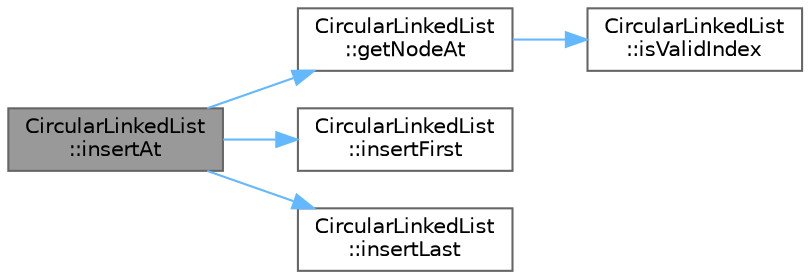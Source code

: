 digraph "CircularLinkedList::insertAt"
{
 // INTERACTIVE_SVG=YES
 // LATEX_PDF_SIZE
  bgcolor="transparent";
  edge [fontname=Helvetica,fontsize=10,labelfontname=Helvetica,labelfontsize=10];
  node [fontname=Helvetica,fontsize=10,shape=box,height=0.2,width=0.4];
  rankdir="LR";
  Node1 [id="Node000001",label="CircularLinkedList\l::insertAt",height=0.2,width=0.4,color="gray40", fillcolor="grey60", style="filled", fontcolor="black",tooltip=" "];
  Node1 -> Node2 [id="edge1_Node000001_Node000002",color="steelblue1",style="solid",tooltip=" "];
  Node2 [id="Node000002",label="CircularLinkedList\l::getNodeAt",height=0.2,width=0.4,color="grey40", fillcolor="white", style="filled",URL="$class_circular_linked_list.html#a601778f9eb1521fd88df6c4180fbce58",tooltip=" "];
  Node2 -> Node3 [id="edge2_Node000002_Node000003",color="steelblue1",style="solid",tooltip=" "];
  Node3 [id="Node000003",label="CircularLinkedList\l::isValidIndex",height=0.2,width=0.4,color="grey40", fillcolor="white", style="filled",URL="$class_circular_linked_list.html#a5243656d51b5a02dfa8c2d0146126a46",tooltip=" "];
  Node1 -> Node4 [id="edge3_Node000001_Node000004",color="steelblue1",style="solid",tooltip=" "];
  Node4 [id="Node000004",label="CircularLinkedList\l::insertFirst",height=0.2,width=0.4,color="grey40", fillcolor="white", style="filled",URL="$class_circular_linked_list.html#a15f1b800477213fb6349c667199cca3a",tooltip=" "];
  Node1 -> Node5 [id="edge4_Node000001_Node000005",color="steelblue1",style="solid",tooltip=" "];
  Node5 [id="Node000005",label="CircularLinkedList\l::insertLast",height=0.2,width=0.4,color="grey40", fillcolor="white", style="filled",URL="$class_circular_linked_list.html#ad5bdb28f130fe042ea3bfc95436dec51",tooltip=" "];
}
